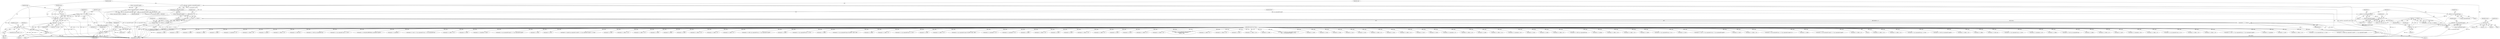 digraph "0_radare2_f17bfd9f1da05f30f23a4dd05e9d2363e1406948@array" {
"1001148" [label="(Call,data[l++] = sib)"];
"1001039" [label="(Call,sib = (scale << 6) | (index << 3) | rm)"];
"1001041" [label="(Call,(scale << 6) | (index << 3) | rm)"];
"1001042" [label="(Call,scale << 6)"];
"1001018" [label="(Call,scale = getsib(op->operands[0].scale[1]))"];
"1001020" [label="(Call,getsib(op->operands[0].scale[1]))"];
"1001045" [label="(Call,(index << 3) | rm)"];
"1001046" [label="(Call,index << 3)"];
"1001031" [label="(Call,index != -1)"];
"1001006" [label="(Call,index = op->operands[0].regs[1])"];
"1001033" [label="(Call,-1)"];
"1000995" [label="(Call,rm == 5)"];
"1000971" [label="(Call,rm = op->operands[0].reg)"];
"1000982" [label="(Call,rm = op->operands[0].regs[0])"];
"1000629" [label="(Call,op->operands[0].regs[0] == X86R_RIP)"];
"1001059" [label="(Call,sib = 0x24)"];
"1001082" [label="(Call,sib = (scale << 6) | (B0100 << 3) | B0101)"];
"1001084" [label="(Call,(scale << 6) | (B0100 << 3) | B0101)"];
"1001085" [label="(Call,scale << 6)"];
"1001088" [label="(Call,(B0100 << 3) | B0101)"];
"1001089" [label="(Call,B0100 << 3)"];
"1001077" [label="(Call,(reg << 3) | B0101)"];
"1001078" [label="(Call,reg << 3)"];
"1000698" [label="(Call,reg = 0)"];
"1000104" [label="(MethodParameterIn,ut8 *data)"];
"1001047" [label="(Identifier,index)"];
"1002127" [label="(Call,data[l++] = offset >> 32)"];
"1001783" [label="(Call,data[l++] = offset >> 16)"];
"1002786" [label="(Call,data[l++] = op->operands[0].reg << 3 | 0x4)"];
"1002941" [label="(Call,data[l++] = 0x40 | op->operands[1].regs[0])"];
"1001006" [label="(Call,index = op->operands[0].regs[1])"];
"1002755" [label="(Call,data[l++] = offset >> 16)"];
"1000741" [label="(Call,op->operands[0].regs[0] == X86R_BX)"];
"1001159" [label="(Call,data[l++] = offset)"];
"1001449" [label="(Call,data[l++] = 0x48 | rex)"];
"1001753" [label="(Call,data[l++] = op->operands[1].reg << 3 | 0x5)"];
"1000487" [label="(Call,data[l++] = immediate >> 56)"];
"1003161" [label="(Call,data[l++] = offset)"];
"1000380" [label="(Call,data[l++] = 0xc0 | op->operands[0].reg)"];
"1001197" [label="(Call,data[l++] = offset)"];
"1001775" [label="(Call,data[l++] = offset >> 8)"];
"1001040" [label="(Identifier,sib)"];
"1002397" [label="(Call,data[l++] = 0x67)"];
"1001073" [label="(Call,(B0000 << 6) | (reg << 3) | B0101)"];
"1000479" [label="(Call,data[l++] = immediate >> 48)"];
"1001203" [label="(Call,data[l++] = offset >> 8)"];
"1001595" [label="(Call,data[l++] = op->operands[1].reg << 3 | 4)"];
"1001211" [label="(Call,data[l++] = offset >> 16)"];
"1002335" [label="(Call,data[l++] = offset >> 16)"];
"1003034" [label="(Call,data[l++] = mod << 5 | op->operands[0].reg << 3 | op->operands[1].regs[0])"];
"1000410" [label="(Call,data[l++] = immediate)"];
"1001416" [label="(Call,data[l++] = 0x67)"];
"1001970" [label="(Call,data[l++] = offset >> 16)"];
"1001101" [label="(Call,(reg << 3) | rm)"];
"1002556" [label="(Call,data[l++] = op->operands[0].reg << 3 | 0x4)"];
"1002709" [label="(Call,data[l++] = getsib (op->operands[1].scale[0]) << 3 | op->operands[1].regs[0])"];
"1001085" [label="(Call,scale << 6)"];
"1000304" [label="(Call,data[l++] = 0x66)"];
"1002076" [label="(Call,data[l++] = 0xa0)"];
"1001175" [label="(Call,data[l++] = offset)"];
"1001078" [label="(Call,reg << 3)"];
"1003086" [label="(Call,data[l++] = offset)"];
"1002321" [label="(Call,data[l++] = offset)"];
"1000982" [label="(Call,rm = op->operands[0].regs[0])"];
"1001019" [label="(Identifier,scale)"];
"1000956" [label="(Call,reg << 3)"];
"1000463" [label="(Call,data[l++] = immediate >> 32)"];
"1002143" [label="(Call,data[l++] = offset >> 48)"];
"1001063" [label="(Identifier,use_sib)"];
"1000639" [label="(Identifier,X86R_RIP)"];
"1001035" [label="(Block,)"];
"1001102" [label="(Call,reg << 3)"];
"1001046" [label="(Call,index << 3)"];
"1001133" [label="(Call,data[l++] = opcode)"];
"1001656" [label="(Call,data[l++] = offset >> 16)"];
"1001037" [label="(Identifier,use_sib)"];
"1001478" [label="(Call,data[l++] = 0x40 | rex)"];
"1000983" [label="(Identifier,rm)"];
"1001091" [label="(Literal,3)"];
"1003216" [label="(MethodReturn,static int)"];
"1000321" [label="(Call,data[l++] = 0xb0 | op->operands[0].reg)"];
"1000971" [label="(Call,rm = op->operands[0].reg)"];
"1001825" [label="(Call,data[l++] = op->operands[1].reg << 3 | 0x4)"];
"1002283" [label="(Call,data[l++] = SEG_REG_PREFIXES[op->operands[1].regs[0]])"];
"1001081" [label="(Identifier,B0101)"];
"1000700" [label="(Literal,0)"];
"1000335" [label="(Call,data[l++] = immediate)"];
"1001713" [label="(Call,data[l++] = mod << 6 | op->operands[1].reg << 3 | op->operands[0].reg)"];
"1001791" [label="(Call,data[l++] = offset >> 24)"];
"1000256" [label="(Call,data[l++] = 0x49)"];
"1001243" [label="(Call,data[l++] = (immediate >> byte))"];
"1001021" [label="(Call,op->operands[0].scale[1])"];
"1001841" [label="(Call,data[l++] = op->operands[0].regs[1] << 3 | op->operands[0].regs[0])"];
"1001020" [label="(Call,getsib(op->operands[0].scale[1]))"];
"1002217" [label="(Call,data[l++] = 0x8a)"];
"1002440" [label="(Call,data[l++] = 0x67)"];
"1002676" [label="(Call,data[l++] = getsib (op->operands[1].scale[0]) << 6 | op->operands[1].regs[0] << 3 | base)"];
"1001118" [label="(Call,data[l++] = 0x66)"];
"1001060" [label="(Identifier,sib)"];
"1001978" [label="(Call,data[l++] = offset >> 24)"];
"1002104" [label="(Call,data[l++] = offset >> 16)"];
"1001559" [label="(Call,data[l++] = 0x66)"];
"1002741" [label="(Call,data[l++] = offset)"];
"1001090" [label="(Identifier,B0100)"];
"1001052" [label="(Call,rm == 4)"];
"1001008" [label="(Call,op->operands[0].regs[1])"];
"1001049" [label="(Identifier,rm)"];
"1001087" [label="(Literal,6)"];
"1001092" [label="(Identifier,B0101)"];
"1000264" [label="(Call,data[l++] = 0x48)"];
"1002618" [label="(Call,data[l++] = offset >> 24)"];
"1002747" [label="(Call,data[l++] = offset >> 8)"];
"1001181" [label="(Call,data[l++] = offset >> 8)"];
"1002913" [label="(Call,data[l++] = 0x80 | op->operands[0].reg << 3 | op->operands[1].regs[0])"];
"1001951" [label="(Call,data[l++] = offset)"];
"1002305" [label="(Call,data[l++] = op->operands[0].reg << 3 | 0x5)"];
"1001769" [label="(Call,data[l++] = offset)"];
"1001079" [label="(Identifier,reg)"];
"1001018" [label="(Call,scale = getsib(op->operands[0].scale[1]))"];
"1001565" [label="(Call,data[l++] = (op->operands[0].type & OT_BYTE) ? 0x88 : 0x89)"];
"1002596" [label="(Call,data[l++] = offset)"];
"1002327" [label="(Call,data[l++] = offset >> 8)"];
"1001089" [label="(Call,B0100 << 3)"];
"1000994" [label="(Call,rm == 5 && mod == 0)"];
"1002580" [label="(Call,data[l++] = op->operands[0].reg << 3 | 0x5)"];
"1002484" [label="(Call,data[l++] = 0x66)"];
"1002610" [label="(Call,data[l++] = offset >> 16)"];
"1002490" [label="(Call,data[l++] = op->operands[1].type & OT_BYTE ? 0x8a : 0x8b)"];
"1000436" [label="(Call,data[l++] = immediate >> 16)"];
"1000444" [label="(Call,data[l++] = immediate >> 24)"];
"1001642" [label="(Call,data[l++] = offset)"];
"1002763" [label="(Call,data[l++] = offset >> 24)"];
"1001422" [label="(Call,data[l++] = 0x48)"];
"1000973" [label="(Call,op->operands[0].reg)"];
"1001080" [label="(Literal,3)"];
"1000961" [label="(Block,)"];
"1002996" [label="(Call,data[l++] = 0x0d)"];
"1003198" [label="(Call,data[l++] = offset >> 16)"];
"1001033" [label="(Call,-1)"];
"1003190" [label="(Call,data[l++] = offset >> 8)"];
"1001147" [label="(Block,)"];
"1001007" [label="(Identifier,index)"];
"1002421" [label="(Call,data[l++] = 0x44)"];
"1001942" [label="(Call,data[l++] = 0x24)"];
"1000629" [label="(Call,op->operands[0].regs[0] == X86R_RIP)"];
"1001648" [label="(Call,data[l++] = offset >> 8)"];
"1001664" [label="(Call,data[l++] = offset >> 24)"];
"1002509" [label="(Call,data[l++] = (op->operands[1].type & OT_BYTE ||\n\t\t\t\top->operands[0].type & OT_BYTE) ?\n\t\t\t\t0x8a : 0x8b)"];
"1000104" [label="(MethodParameterIn,ut8 *data)"];
"1001962" [label="(Call,data[l++] = offset >> 8)"];
"1003131" [label="(Call,data[l++] = offset >> 24)"];
"1000995" [label="(Call,rm == 5)"];
"1001055" [label="(Block,)"];
"1001083" [label="(Identifier,sib)"];
"1000984" [label="(Call,op->operands[0].regs[0])"];
"1001045" [label="(Call,(index << 3) | rm)"];
"1002572" [label="(Call,data[l++] = 0x25)"];
"1000996" [label="(Identifier,rm)"];
"1000699" [label="(Identifier,reg)"];
"1000999" [label="(Identifier,mod)"];
"1002112" [label="(Call,data[l++] = offset >> 24)"];
"1001048" [label="(Literal,3)"];
"1001077" [label="(Call,(reg << 3) | B0101)"];
"1002299" [label="(Call,data[l++] = 0x8b)"];
"1001041" [label="(Call,(scale << 6) | (index << 3) | rm)"];
"1001611" [label="(Call,data[l++] = getsib (op->operands[0].scale[0]) << 6 |\n\t\t\t\t\t\t    op->operands[0].regs[0] << 3 | 5)"];
"1003026" [label="(Call,data[l++] = 0x05)"];
"1000704" [label="(Identifier,use_sib)"];
"1000280" [label="(Call,data[l++] = 0x41)"];
"1001086" [label="(Identifier,scale)"];
"1001153" [label="(Identifier,sib)"];
"1001540" [label="(Call,data[l++] = 0x8c)"];
"1001127" [label="(Call,data[l++] = rex)"];
"1002894" [label="(Call,data[l++] = 0x5)"];
"1000997" [label="(Literal,5)"];
"1001148" [label="(Call,data[l++] = sib)"];
"1001042" [label="(Call,scale << 6)"];
"1001053" [label="(Identifier,rm)"];
"1000981" [label="(Block,)"];
"1002096" [label="(Call,data[l++] = offset >> 8)"];
"1001061" [label="(Literal,0x24)"];
"1000972" [label="(Identifier,rm)"];
"1002084" [label="(Call,data[l++] = 0xa1)"];
"1001084" [label="(Call,(scale << 6) | (B0100 << 3) | B0101)"];
"1003123" [label="(Call,data[l++] = offset >> 16)"];
"1000374" [label="(Call,data[l++] = 0xc7)"];
"1001059" [label="(Call,sib = 0x24)"];
"1001504" [label="(Call,data[l++] = 0x45)"];
"1001034" [label="(Literal,1)"];
"1000627" [label="(Call,rip_rel = op->operands[0].regs[0] == X86R_RIP)"];
"1000416" [label="(Call,data[l++] = immediate >> 8)"];
"1003206" [label="(Call,data[l++] = offset >> 24)"];
"1002059" [label="(Call,data[l++] = 0x48)"];
"1001032" [label="(Identifier,index)"];
"1000698" [label="(Call,reg = 0)"];
"1001219" [label="(Call,data[l++] = offset >> 24)"];
"1000970" [label="(Block,)"];
"1001156" [label="(Identifier,mod)"];
"1000471" [label="(Call,data[l++] = immediate >> 40)"];
"1002211" [label="(Call,data[l++] = 0x41)"];
"1002467" [label="(Call,data[l++] = 0x48)"];
"1002602" [label="(Call,data[l++] = offset >> 8)"];
"1000396" [label="(Call,data[l++] = 0xb8 | op->operands[0].reg)"];
"1001088" [label="(Call,(B0100 << 3) | B0101)"];
"1001139" [label="(Call,data[l++] = modrm)"];
"1001039" [label="(Call,sib = (scale << 6) | (index << 3) | rm)"];
"1002135" [label="(Call,data[l++] = offset >> 40)"];
"1002343" [label="(Call,data[l++] = offset >> 24)"];
"1000506" [label="(Block,)"];
"1002403" [label="(Call,data[l++] = 0x48)"];
"1000630" [label="(Call,op->operands[0].regs[0])"];
"1002641" [label="(Call,data[l++] = op->operands[0].reg << 3 | 4)"];
"1001043" [label="(Identifier,scale)"];
"1001082" [label="(Call,sib = (scale << 6) | (B0100 << 3) | B0101)"];
"1001031" [label="(Call,index != -1)"];
"1001030" [label="(ControlStructure,if (index != -1))"];
"1001107" [label="(Identifier,use_aso)"];
"1003075" [label="(Call,data[l++] = 0x24)"];
"1001901" [label="(Call,data[l++] = mod << 6 | op->operands[1].reg << 3 | op->operands[0].regs[0])"];
"1001109" [label="(Call,data[l++] = 0x67)"];
"1002151" [label="(Call,data[l++] = offset >> 54)"];
"1001149" [label="(Call,data[l++])"];
"1001044" [label="(Literal,6)"];
"1002223" [label="(Call,data[l++] = op->operands[0].reg << 3 | (op->operands[1].regs[0] - 8))"];
"1002090" [label="(Call,data[l++] = offset)"];
"1001070" [label="(Block,)"];
"1002802" [label="(Call,data[l++] = op->operands[1].regs[1] << 3 | op->operands[1].regs[0])"];
"1003115" [label="(Call,data[l++] = offset >> 8)"];
"1001148" -> "1001147"  [label="AST: "];
"1001148" -> "1001153"  [label="CFG: "];
"1001149" -> "1001148"  [label="AST: "];
"1001153" -> "1001148"  [label="AST: "];
"1001156" -> "1001148"  [label="CFG: "];
"1001148" -> "1003216"  [label="DDG: sib"];
"1001148" -> "1003216"  [label="DDG: data[l++]"];
"1001039" -> "1001148"  [label="DDG: sib"];
"1001059" -> "1001148"  [label="DDG: sib"];
"1001082" -> "1001148"  [label="DDG: sib"];
"1000104" -> "1001148"  [label="DDG: data"];
"1001039" -> "1001035"  [label="AST: "];
"1001039" -> "1001041"  [label="CFG: "];
"1001040" -> "1001039"  [label="AST: "];
"1001041" -> "1001039"  [label="AST: "];
"1001063" -> "1001039"  [label="CFG: "];
"1001039" -> "1003216"  [label="DDG: (scale << 6) | (index << 3) | rm"];
"1001039" -> "1003216"  [label="DDG: sib"];
"1001041" -> "1001039"  [label="DDG: scale << 6"];
"1001041" -> "1001039"  [label="DDG: (index << 3) | rm"];
"1001041" -> "1001045"  [label="CFG: "];
"1001042" -> "1001041"  [label="AST: "];
"1001045" -> "1001041"  [label="AST: "];
"1001041" -> "1003216"  [label="DDG: (index << 3) | rm"];
"1001041" -> "1003216"  [label="DDG: scale << 6"];
"1001042" -> "1001041"  [label="DDG: scale"];
"1001042" -> "1001041"  [label="DDG: 6"];
"1001045" -> "1001041"  [label="DDG: index << 3"];
"1001045" -> "1001041"  [label="DDG: rm"];
"1001042" -> "1001044"  [label="CFG: "];
"1001043" -> "1001042"  [label="AST: "];
"1001044" -> "1001042"  [label="AST: "];
"1001047" -> "1001042"  [label="CFG: "];
"1001042" -> "1003216"  [label="DDG: scale"];
"1001018" -> "1001042"  [label="DDG: scale"];
"1001042" -> "1001085"  [label="DDG: scale"];
"1001018" -> "1000961"  [label="AST: "];
"1001018" -> "1001020"  [label="CFG: "];
"1001019" -> "1001018"  [label="AST: "];
"1001020" -> "1001018"  [label="AST: "];
"1001032" -> "1001018"  [label="CFG: "];
"1001018" -> "1003216"  [label="DDG: scale"];
"1001018" -> "1003216"  [label="DDG: getsib(op->operands[0].scale[1])"];
"1001020" -> "1001018"  [label="DDG: op->operands[0].scale[1]"];
"1001018" -> "1001085"  [label="DDG: scale"];
"1001020" -> "1001021"  [label="CFG: "];
"1001021" -> "1001020"  [label="AST: "];
"1001020" -> "1003216"  [label="DDG: op->operands[0].scale[1]"];
"1001045" -> "1001049"  [label="CFG: "];
"1001046" -> "1001045"  [label="AST: "];
"1001049" -> "1001045"  [label="AST: "];
"1001045" -> "1003216"  [label="DDG: rm"];
"1001045" -> "1003216"  [label="DDG: index << 3"];
"1001046" -> "1001045"  [label="DDG: index"];
"1001046" -> "1001045"  [label="DDG: 3"];
"1000995" -> "1001045"  [label="DDG: rm"];
"1001045" -> "1001101"  [label="DDG: rm"];
"1001046" -> "1001048"  [label="CFG: "];
"1001047" -> "1001046"  [label="AST: "];
"1001048" -> "1001046"  [label="AST: "];
"1001049" -> "1001046"  [label="CFG: "];
"1001046" -> "1003216"  [label="DDG: index"];
"1001031" -> "1001046"  [label="DDG: index"];
"1001031" -> "1001030"  [label="AST: "];
"1001031" -> "1001033"  [label="CFG: "];
"1001032" -> "1001031"  [label="AST: "];
"1001033" -> "1001031"  [label="AST: "];
"1001037" -> "1001031"  [label="CFG: "];
"1001053" -> "1001031"  [label="CFG: "];
"1001031" -> "1003216"  [label="DDG: -1"];
"1001031" -> "1003216"  [label="DDG: index"];
"1001031" -> "1003216"  [label="DDG: index != -1"];
"1001006" -> "1001031"  [label="DDG: index"];
"1001033" -> "1001031"  [label="DDG: 1"];
"1001006" -> "1000961"  [label="AST: "];
"1001006" -> "1001008"  [label="CFG: "];
"1001007" -> "1001006"  [label="AST: "];
"1001008" -> "1001006"  [label="AST: "];
"1001019" -> "1001006"  [label="CFG: "];
"1001006" -> "1003216"  [label="DDG: op->operands[0].regs[1]"];
"1001033" -> "1001034"  [label="CFG: "];
"1001034" -> "1001033"  [label="AST: "];
"1000995" -> "1000994"  [label="AST: "];
"1000995" -> "1000997"  [label="CFG: "];
"1000996" -> "1000995"  [label="AST: "];
"1000997" -> "1000995"  [label="AST: "];
"1000999" -> "1000995"  [label="CFG: "];
"1000994" -> "1000995"  [label="CFG: "];
"1000995" -> "1000994"  [label="DDG: rm"];
"1000995" -> "1000994"  [label="DDG: 5"];
"1000971" -> "1000995"  [label="DDG: rm"];
"1000982" -> "1000995"  [label="DDG: rm"];
"1000995" -> "1001052"  [label="DDG: rm"];
"1000971" -> "1000970"  [label="AST: "];
"1000971" -> "1000973"  [label="CFG: "];
"1000972" -> "1000971"  [label="AST: "];
"1000973" -> "1000971"  [label="AST: "];
"1000996" -> "1000971"  [label="CFG: "];
"1000971" -> "1003216"  [label="DDG: op->operands[0].reg"];
"1000982" -> "1000981"  [label="AST: "];
"1000982" -> "1000984"  [label="CFG: "];
"1000983" -> "1000982"  [label="AST: "];
"1000984" -> "1000982"  [label="AST: "];
"1000996" -> "1000982"  [label="CFG: "];
"1000982" -> "1003216"  [label="DDG: op->operands[0].regs[0]"];
"1000629" -> "1000982"  [label="DDG: op->operands[0].regs[0]"];
"1000629" -> "1000627"  [label="AST: "];
"1000629" -> "1000639"  [label="CFG: "];
"1000630" -> "1000629"  [label="AST: "];
"1000639" -> "1000629"  [label="AST: "];
"1000627" -> "1000629"  [label="CFG: "];
"1000629" -> "1003216"  [label="DDG: op->operands[0].regs[0]"];
"1000629" -> "1003216"  [label="DDG: X86R_RIP"];
"1000629" -> "1000627"  [label="DDG: op->operands[0].regs[0]"];
"1000629" -> "1000627"  [label="DDG: X86R_RIP"];
"1000629" -> "1000741"  [label="DDG: op->operands[0].regs[0]"];
"1001059" -> "1001055"  [label="AST: "];
"1001059" -> "1001061"  [label="CFG: "];
"1001060" -> "1001059"  [label="AST: "];
"1001061" -> "1001059"  [label="AST: "];
"1001063" -> "1001059"  [label="CFG: "];
"1001059" -> "1003216"  [label="DDG: sib"];
"1001082" -> "1001070"  [label="AST: "];
"1001082" -> "1001084"  [label="CFG: "];
"1001083" -> "1001082"  [label="AST: "];
"1001084" -> "1001082"  [label="AST: "];
"1001107" -> "1001082"  [label="CFG: "];
"1001082" -> "1003216"  [label="DDG: (scale << 6) | (B0100 << 3) | B0101"];
"1001082" -> "1003216"  [label="DDG: sib"];
"1001084" -> "1001082"  [label="DDG: scale << 6"];
"1001084" -> "1001082"  [label="DDG: (B0100 << 3) | B0101"];
"1001084" -> "1001088"  [label="CFG: "];
"1001085" -> "1001084"  [label="AST: "];
"1001088" -> "1001084"  [label="AST: "];
"1001084" -> "1003216"  [label="DDG: scale << 6"];
"1001084" -> "1003216"  [label="DDG: (B0100 << 3) | B0101"];
"1001085" -> "1001084"  [label="DDG: scale"];
"1001085" -> "1001084"  [label="DDG: 6"];
"1001088" -> "1001084"  [label="DDG: B0100 << 3"];
"1001088" -> "1001084"  [label="DDG: B0101"];
"1001085" -> "1001087"  [label="CFG: "];
"1001086" -> "1001085"  [label="AST: "];
"1001087" -> "1001085"  [label="AST: "];
"1001090" -> "1001085"  [label="CFG: "];
"1001085" -> "1003216"  [label="DDG: scale"];
"1001088" -> "1001092"  [label="CFG: "];
"1001089" -> "1001088"  [label="AST: "];
"1001092" -> "1001088"  [label="AST: "];
"1001088" -> "1003216"  [label="DDG: B0100 << 3"];
"1001088" -> "1003216"  [label="DDG: B0101"];
"1001089" -> "1001088"  [label="DDG: B0100"];
"1001089" -> "1001088"  [label="DDG: 3"];
"1001077" -> "1001088"  [label="DDG: B0101"];
"1001089" -> "1001091"  [label="CFG: "];
"1001090" -> "1001089"  [label="AST: "];
"1001091" -> "1001089"  [label="AST: "];
"1001092" -> "1001089"  [label="CFG: "];
"1001089" -> "1003216"  [label="DDG: B0100"];
"1001077" -> "1001073"  [label="AST: "];
"1001077" -> "1001081"  [label="CFG: "];
"1001078" -> "1001077"  [label="AST: "];
"1001081" -> "1001077"  [label="AST: "];
"1001073" -> "1001077"  [label="CFG: "];
"1001077" -> "1003216"  [label="DDG: reg << 3"];
"1001077" -> "1001073"  [label="DDG: reg << 3"];
"1001077" -> "1001073"  [label="DDG: B0101"];
"1001078" -> "1001077"  [label="DDG: reg"];
"1001078" -> "1001077"  [label="DDG: 3"];
"1001078" -> "1001080"  [label="CFG: "];
"1001079" -> "1001078"  [label="AST: "];
"1001080" -> "1001078"  [label="AST: "];
"1001081" -> "1001078"  [label="CFG: "];
"1001078" -> "1003216"  [label="DDG: reg"];
"1000698" -> "1001078"  [label="DDG: reg"];
"1000698" -> "1000506"  [label="AST: "];
"1000698" -> "1000700"  [label="CFG: "];
"1000699" -> "1000698"  [label="AST: "];
"1000700" -> "1000698"  [label="AST: "];
"1000704" -> "1000698"  [label="CFG: "];
"1000698" -> "1003216"  [label="DDG: reg"];
"1000698" -> "1000956"  [label="DDG: reg"];
"1000698" -> "1001102"  [label="DDG: reg"];
"1000104" -> "1000102"  [label="AST: "];
"1000104" -> "1003216"  [label="DDG: data"];
"1000104" -> "1000256"  [label="DDG: data"];
"1000104" -> "1000264"  [label="DDG: data"];
"1000104" -> "1000280"  [label="DDG: data"];
"1000104" -> "1000304"  [label="DDG: data"];
"1000104" -> "1000321"  [label="DDG: data"];
"1000104" -> "1000335"  [label="DDG: data"];
"1000104" -> "1000374"  [label="DDG: data"];
"1000104" -> "1000380"  [label="DDG: data"];
"1000104" -> "1000396"  [label="DDG: data"];
"1000104" -> "1000410"  [label="DDG: data"];
"1000104" -> "1000416"  [label="DDG: data"];
"1000104" -> "1000436"  [label="DDG: data"];
"1000104" -> "1000444"  [label="DDG: data"];
"1000104" -> "1000463"  [label="DDG: data"];
"1000104" -> "1000471"  [label="DDG: data"];
"1000104" -> "1000479"  [label="DDG: data"];
"1000104" -> "1000487"  [label="DDG: data"];
"1000104" -> "1001109"  [label="DDG: data"];
"1000104" -> "1001118"  [label="DDG: data"];
"1000104" -> "1001127"  [label="DDG: data"];
"1000104" -> "1001133"  [label="DDG: data"];
"1000104" -> "1001139"  [label="DDG: data"];
"1000104" -> "1001159"  [label="DDG: data"];
"1000104" -> "1001175"  [label="DDG: data"];
"1000104" -> "1001181"  [label="DDG: data"];
"1000104" -> "1001197"  [label="DDG: data"];
"1000104" -> "1001203"  [label="DDG: data"];
"1000104" -> "1001211"  [label="DDG: data"];
"1000104" -> "1001219"  [label="DDG: data"];
"1000104" -> "1001243"  [label="DDG: data"];
"1000104" -> "1001416"  [label="DDG: data"];
"1000104" -> "1001422"  [label="DDG: data"];
"1000104" -> "1001449"  [label="DDG: data"];
"1000104" -> "1001478"  [label="DDG: data"];
"1000104" -> "1001504"  [label="DDG: data"];
"1000104" -> "1001540"  [label="DDG: data"];
"1000104" -> "1001559"  [label="DDG: data"];
"1000104" -> "1001565"  [label="DDG: data"];
"1000104" -> "1001595"  [label="DDG: data"];
"1000104" -> "1001611"  [label="DDG: data"];
"1000104" -> "1001642"  [label="DDG: data"];
"1000104" -> "1001648"  [label="DDG: data"];
"1000104" -> "1001656"  [label="DDG: data"];
"1000104" -> "1001664"  [label="DDG: data"];
"1000104" -> "1001713"  [label="DDG: data"];
"1000104" -> "1001753"  [label="DDG: data"];
"1000104" -> "1001769"  [label="DDG: data"];
"1000104" -> "1001775"  [label="DDG: data"];
"1000104" -> "1001783"  [label="DDG: data"];
"1000104" -> "1001791"  [label="DDG: data"];
"1000104" -> "1001825"  [label="DDG: data"];
"1000104" -> "1001841"  [label="DDG: data"];
"1000104" -> "1001901"  [label="DDG: data"];
"1000104" -> "1001942"  [label="DDG: data"];
"1000104" -> "1001951"  [label="DDG: data"];
"1000104" -> "1001962"  [label="DDG: data"];
"1000104" -> "1001970"  [label="DDG: data"];
"1000104" -> "1001978"  [label="DDG: data"];
"1000104" -> "1002059"  [label="DDG: data"];
"1000104" -> "1002076"  [label="DDG: data"];
"1000104" -> "1002084"  [label="DDG: data"];
"1000104" -> "1002090"  [label="DDG: data"];
"1000104" -> "1002096"  [label="DDG: data"];
"1000104" -> "1002104"  [label="DDG: data"];
"1000104" -> "1002112"  [label="DDG: data"];
"1000104" -> "1002127"  [label="DDG: data"];
"1000104" -> "1002135"  [label="DDG: data"];
"1000104" -> "1002143"  [label="DDG: data"];
"1000104" -> "1002151"  [label="DDG: data"];
"1000104" -> "1002211"  [label="DDG: data"];
"1000104" -> "1002217"  [label="DDG: data"];
"1000104" -> "1002223"  [label="DDG: data"];
"1000104" -> "1002283"  [label="DDG: data"];
"1000104" -> "1002299"  [label="DDG: data"];
"1000104" -> "1002305"  [label="DDG: data"];
"1000104" -> "1002321"  [label="DDG: data"];
"1000104" -> "1002327"  [label="DDG: data"];
"1000104" -> "1002335"  [label="DDG: data"];
"1000104" -> "1002343"  [label="DDG: data"];
"1000104" -> "1002397"  [label="DDG: data"];
"1000104" -> "1002403"  [label="DDG: data"];
"1000104" -> "1002421"  [label="DDG: data"];
"1000104" -> "1002440"  [label="DDG: data"];
"1000104" -> "1002467"  [label="DDG: data"];
"1000104" -> "1002484"  [label="DDG: data"];
"1000104" -> "1002490"  [label="DDG: data"];
"1000104" -> "1002509"  [label="DDG: data"];
"1000104" -> "1002556"  [label="DDG: data"];
"1000104" -> "1002572"  [label="DDG: data"];
"1000104" -> "1002580"  [label="DDG: data"];
"1000104" -> "1002596"  [label="DDG: data"];
"1000104" -> "1002602"  [label="DDG: data"];
"1000104" -> "1002610"  [label="DDG: data"];
"1000104" -> "1002618"  [label="DDG: data"];
"1000104" -> "1002641"  [label="DDG: data"];
"1000104" -> "1002676"  [label="DDG: data"];
"1000104" -> "1002709"  [label="DDG: data"];
"1000104" -> "1002741"  [label="DDG: data"];
"1000104" -> "1002747"  [label="DDG: data"];
"1000104" -> "1002755"  [label="DDG: data"];
"1000104" -> "1002763"  [label="DDG: data"];
"1000104" -> "1002786"  [label="DDG: data"];
"1000104" -> "1002802"  [label="DDG: data"];
"1000104" -> "1002894"  [label="DDG: data"];
"1000104" -> "1002913"  [label="DDG: data"];
"1000104" -> "1002941"  [label="DDG: data"];
"1000104" -> "1002996"  [label="DDG: data"];
"1000104" -> "1003026"  [label="DDG: data"];
"1000104" -> "1003034"  [label="DDG: data"];
"1000104" -> "1003075"  [label="DDG: data"];
"1000104" -> "1003086"  [label="DDG: data"];
"1000104" -> "1003115"  [label="DDG: data"];
"1000104" -> "1003123"  [label="DDG: data"];
"1000104" -> "1003131"  [label="DDG: data"];
"1000104" -> "1003161"  [label="DDG: data"];
"1000104" -> "1003190"  [label="DDG: data"];
"1000104" -> "1003198"  [label="DDG: data"];
"1000104" -> "1003206"  [label="DDG: data"];
}
